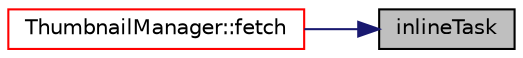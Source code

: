 digraph "inlineTask"
{
 // LATEX_PDF_SIZE
  edge [fontname="Helvetica",fontsize="10",labelfontname="Helvetica",labelfontsize="10"];
  node [fontname="Helvetica",fontsize="10",shape=record];
  rankdir="RL";
  Node1 [label="inlineTask",height=0.2,width=0.4,color="black", fillcolor="grey75", style="filled", fontcolor="black",tooltip=" "];
  Node1 -> Node2 [dir="back",color="midnightblue",fontsize="10",style="solid",fontname="Helvetica"];
  Node2 [label="ThumbnailManager::fetch",height=0.2,width=0.4,color="red", fillcolor="white", style="filled",URL="$class_thumbnail_manager.html#a23c27b8332708a2e59a6a5ac0c3962fd",tooltip=" "];
}
